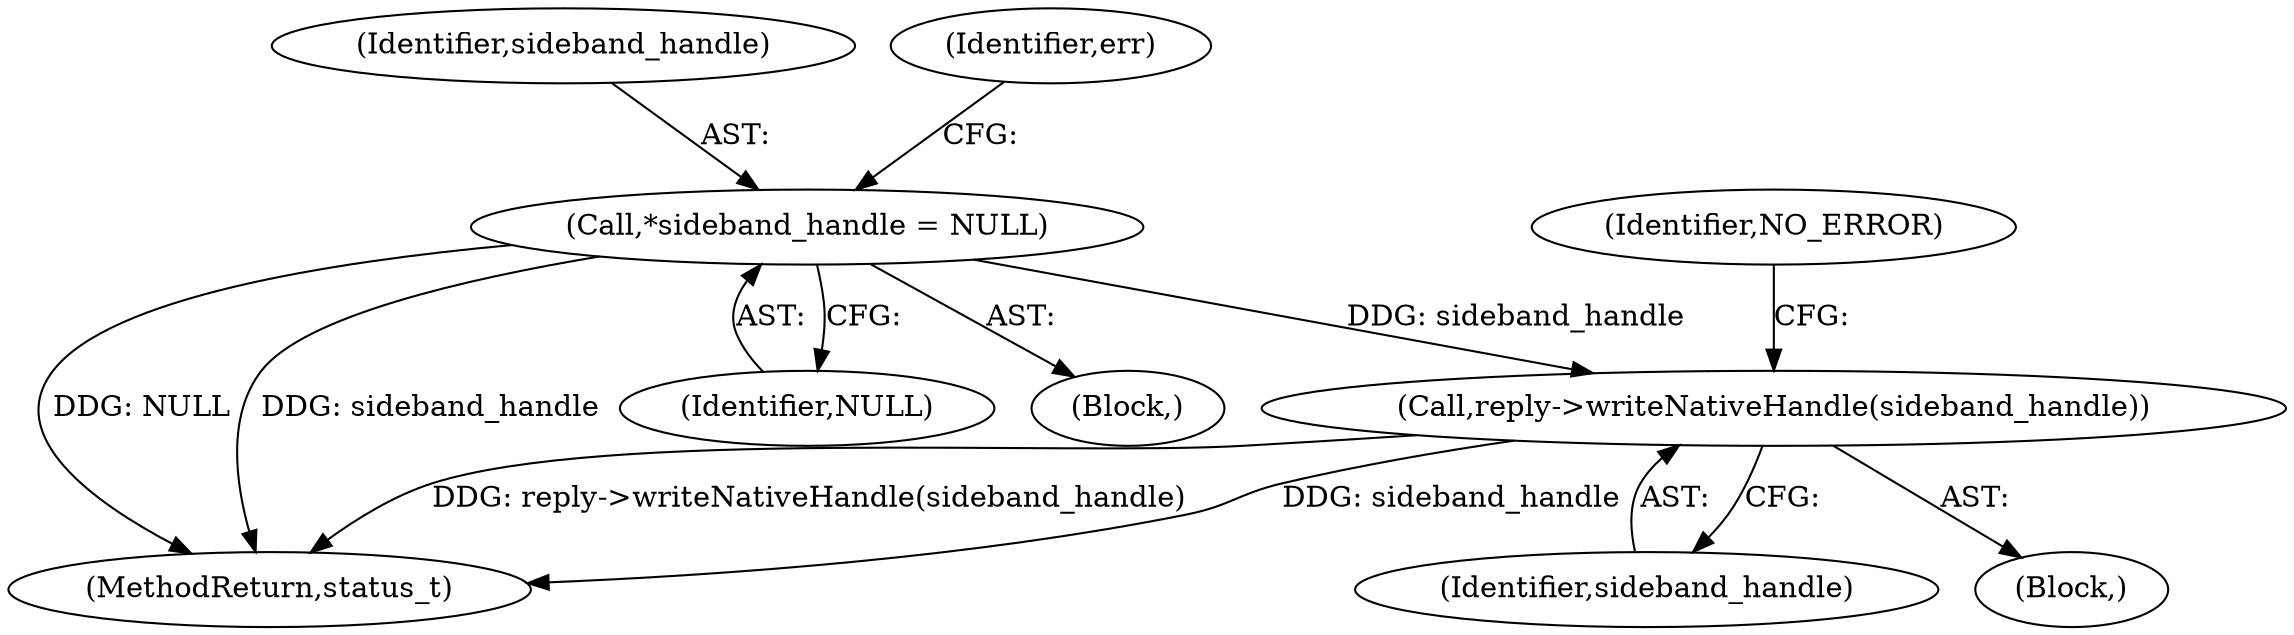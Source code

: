 digraph "0_Android_25be9ac20db51044e1b09ca67906355e4f328d48_0@pointer" {
"1000780" [label="(Call,*sideband_handle = NULL)"];
"1000800" [label="(Call,reply->writeNativeHandle(sideband_handle))"];
"1000800" [label="(Call,reply->writeNativeHandle(sideband_handle))"];
"1000780" [label="(Call,*sideband_handle = NULL)"];
"1000782" [label="(Identifier,NULL)"];
"1000754" [label="(Block,)"];
"1000781" [label="(Identifier,sideband_handle)"];
"1000785" [label="(Identifier,err)"];
"1000803" [label="(Identifier,NO_ERROR)"];
"1000799" [label="(Block,)"];
"1001056" [label="(MethodReturn,status_t)"];
"1000801" [label="(Identifier,sideband_handle)"];
"1000780" -> "1000754"  [label="AST: "];
"1000780" -> "1000782"  [label="CFG: "];
"1000781" -> "1000780"  [label="AST: "];
"1000782" -> "1000780"  [label="AST: "];
"1000785" -> "1000780"  [label="CFG: "];
"1000780" -> "1001056"  [label="DDG: sideband_handle"];
"1000780" -> "1001056"  [label="DDG: NULL"];
"1000780" -> "1000800"  [label="DDG: sideband_handle"];
"1000800" -> "1000799"  [label="AST: "];
"1000800" -> "1000801"  [label="CFG: "];
"1000801" -> "1000800"  [label="AST: "];
"1000803" -> "1000800"  [label="CFG: "];
"1000800" -> "1001056"  [label="DDG: reply->writeNativeHandle(sideband_handle)"];
"1000800" -> "1001056"  [label="DDG: sideband_handle"];
}
